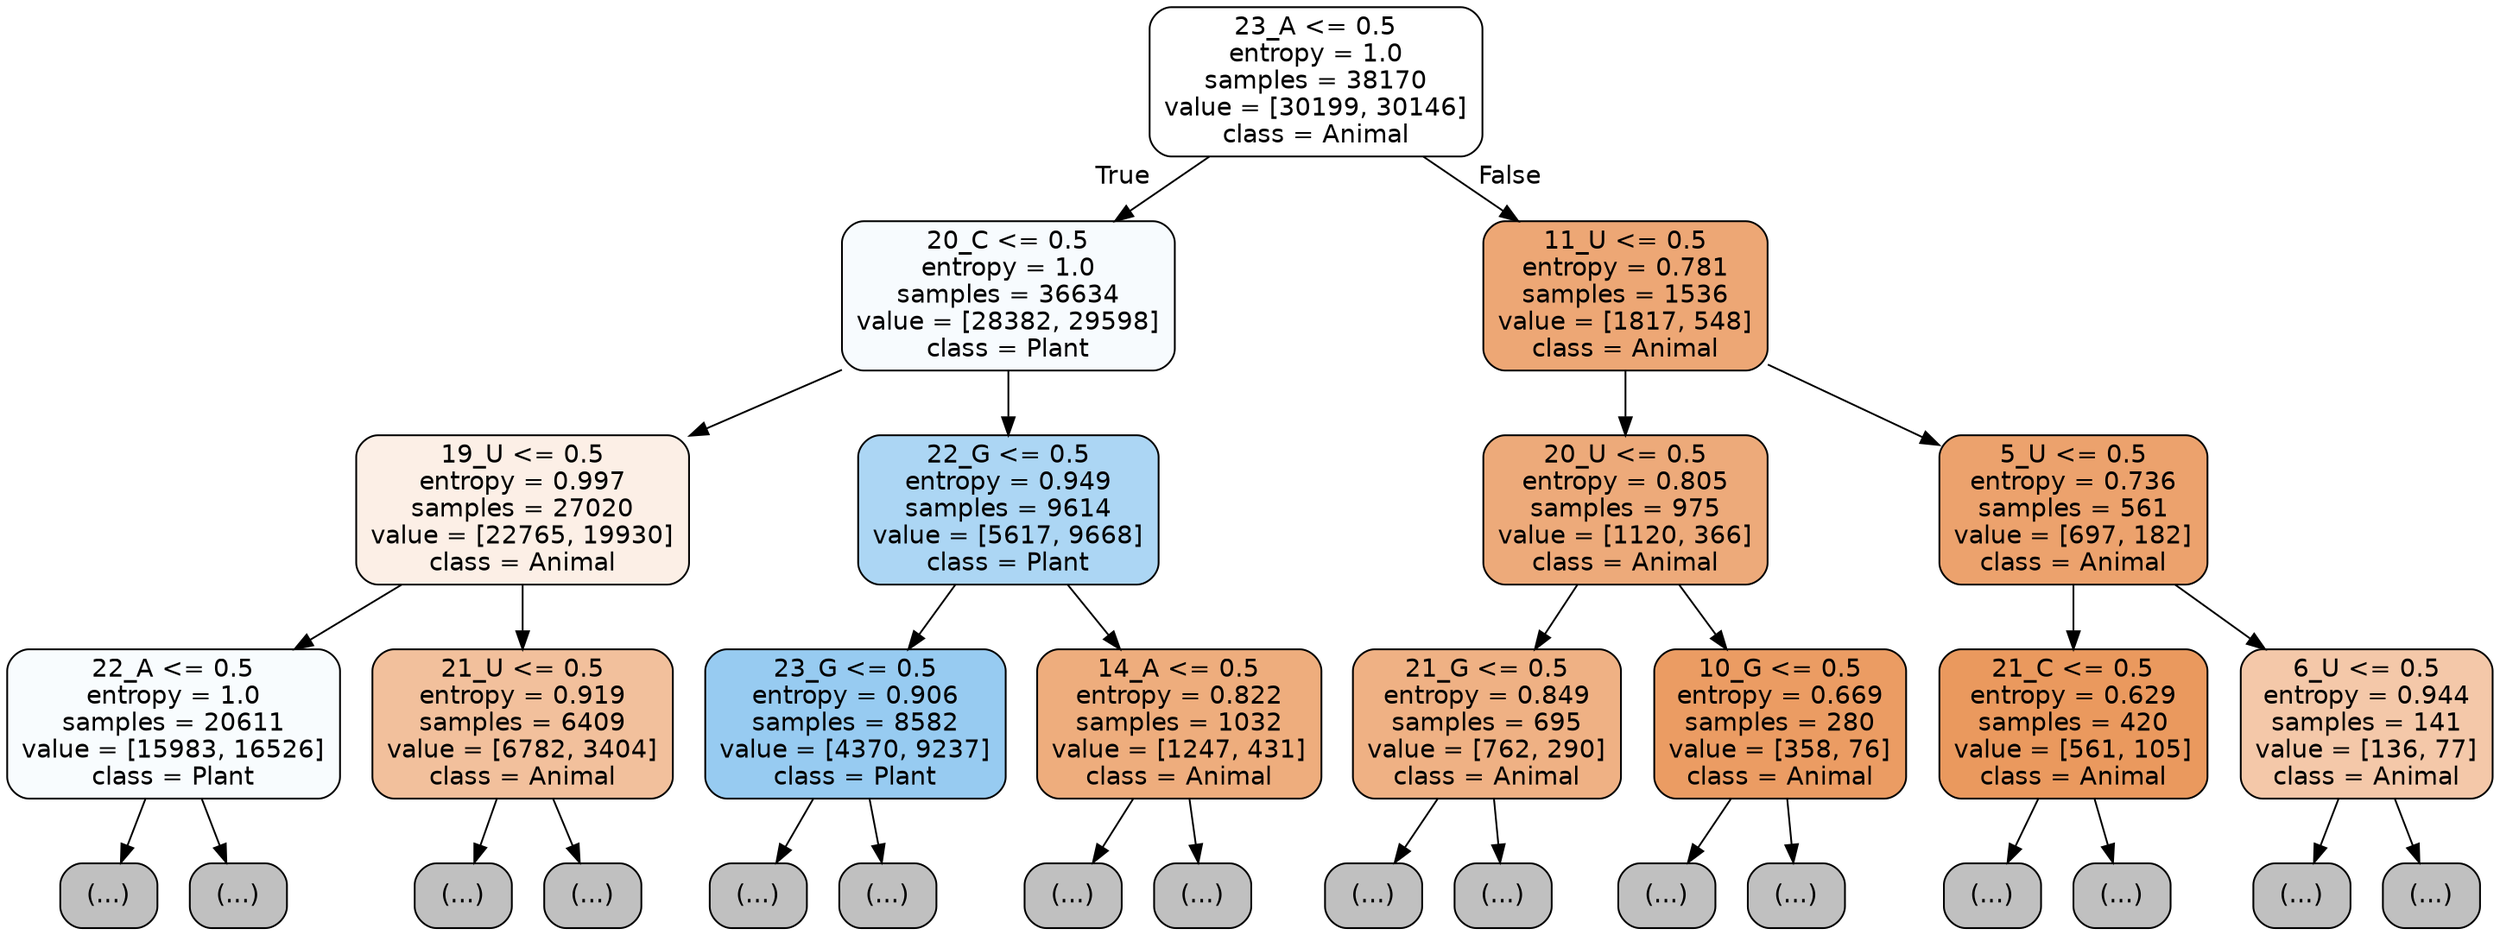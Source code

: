 digraph Tree {
node [shape=box, style="filled, rounded", color="black", fontname="helvetica"] ;
edge [fontname="helvetica"] ;
0 [label="23_A <= 0.5\nentropy = 1.0\nsamples = 38170\nvalue = [30199, 30146]\nclass = Animal", fillcolor="#ffffff"] ;
1 [label="20_C <= 0.5\nentropy = 1.0\nsamples = 36634\nvalue = [28382, 29598]\nclass = Plant", fillcolor="#f7fbfe"] ;
0 -> 1 [labeldistance=2.5, labelangle=45, headlabel="True"] ;
2 [label="19_U <= 0.5\nentropy = 0.997\nsamples = 27020\nvalue = [22765, 19930]\nclass = Animal", fillcolor="#fcefe6"] ;
1 -> 2 ;
3 [label="22_A <= 0.5\nentropy = 1.0\nsamples = 20611\nvalue = [15983, 16526]\nclass = Plant", fillcolor="#f8fcfe"] ;
2 -> 3 ;
4 [label="(...)", fillcolor="#C0C0C0"] ;
3 -> 4 ;
8101 [label="(...)", fillcolor="#C0C0C0"] ;
3 -> 8101 ;
9112 [label="21_U <= 0.5\nentropy = 0.919\nsamples = 6409\nvalue = [6782, 3404]\nclass = Animal", fillcolor="#f2c09c"] ;
2 -> 9112 ;
9113 [label="(...)", fillcolor="#C0C0C0"] ;
9112 -> 9113 ;
11678 [label="(...)", fillcolor="#C0C0C0"] ;
9112 -> 11678 ;
12335 [label="22_G <= 0.5\nentropy = 0.949\nsamples = 9614\nvalue = [5617, 9668]\nclass = Plant", fillcolor="#acd6f4"] ;
1 -> 12335 ;
12336 [label="23_G <= 0.5\nentropy = 0.906\nsamples = 8582\nvalue = [4370, 9237]\nclass = Plant", fillcolor="#97cbf1"] ;
12335 -> 12336 ;
12337 [label="(...)", fillcolor="#C0C0C0"] ;
12336 -> 12337 ;
15536 [label="(...)", fillcolor="#C0C0C0"] ;
12336 -> 15536 ;
15645 [label="14_A <= 0.5\nentropy = 0.822\nsamples = 1032\nvalue = [1247, 431]\nclass = Animal", fillcolor="#eead7d"] ;
12335 -> 15645 ;
15646 [label="(...)", fillcolor="#C0C0C0"] ;
15645 -> 15646 ;
16007 [label="(...)", fillcolor="#C0C0C0"] ;
15645 -> 16007 ;
16126 [label="11_U <= 0.5\nentropy = 0.781\nsamples = 1536\nvalue = [1817, 548]\nclass = Animal", fillcolor="#eda775"] ;
0 -> 16126 [labeldistance=2.5, labelangle=-45, headlabel="False"] ;
16127 [label="20_U <= 0.5\nentropy = 0.805\nsamples = 975\nvalue = [1120, 366]\nclass = Animal", fillcolor="#edaa7a"] ;
16126 -> 16127 ;
16128 [label="21_G <= 0.5\nentropy = 0.849\nsamples = 695\nvalue = [762, 290]\nclass = Animal", fillcolor="#efb184"] ;
16127 -> 16128 ;
16129 [label="(...)", fillcolor="#C0C0C0"] ;
16128 -> 16129 ;
16402 [label="(...)", fillcolor="#C0C0C0"] ;
16128 -> 16402 ;
16503 [label="10_G <= 0.5\nentropy = 0.669\nsamples = 280\nvalue = [358, 76]\nclass = Animal", fillcolor="#eb9c63"] ;
16127 -> 16503 ;
16504 [label="(...)", fillcolor="#C0C0C0"] ;
16503 -> 16504 ;
16595 [label="(...)", fillcolor="#C0C0C0"] ;
16503 -> 16595 ;
16630 [label="5_U <= 0.5\nentropy = 0.736\nsamples = 561\nvalue = [697, 182]\nclass = Animal", fillcolor="#eca26d"] ;
16126 -> 16630 ;
16631 [label="21_C <= 0.5\nentropy = 0.629\nsamples = 420\nvalue = [561, 105]\nclass = Animal", fillcolor="#ea995e"] ;
16630 -> 16631 ;
16632 [label="(...)", fillcolor="#C0C0C0"] ;
16631 -> 16632 ;
16749 [label="(...)", fillcolor="#C0C0C0"] ;
16631 -> 16749 ;
16784 [label="6_U <= 0.5\nentropy = 0.944\nsamples = 141\nvalue = [136, 77]\nclass = Animal", fillcolor="#f4c8a9"] ;
16630 -> 16784 ;
16785 [label="(...)", fillcolor="#C0C0C0"] ;
16784 -> 16785 ;
16822 [label="(...)", fillcolor="#C0C0C0"] ;
16784 -> 16822 ;
}
